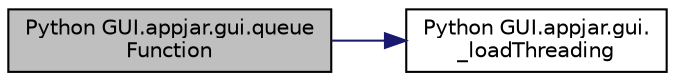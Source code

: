 digraph "Python GUI.appjar.gui.queueFunction"
{
  edge [fontname="Helvetica",fontsize="10",labelfontname="Helvetica",labelfontsize="10"];
  node [fontname="Helvetica",fontsize="10",shape=record];
  rankdir="LR";
  Node1751 [label="Python GUI.appjar.gui.queue\lFunction",height=0.2,width=0.4,color="black", fillcolor="grey75", style="filled", fontcolor="black"];
  Node1751 -> Node1752 [color="midnightblue",fontsize="10",style="solid",fontname="Helvetica"];
  Node1752 [label="Python GUI.appjar.gui.\l_loadThreading",height=0.2,width=0.4,color="black", fillcolor="white", style="filled",URL="$class_python_01_g_u_i_1_1appjar_1_1gui.html#a98e0a521a795bbc342493e84d1b157d1"];
}
